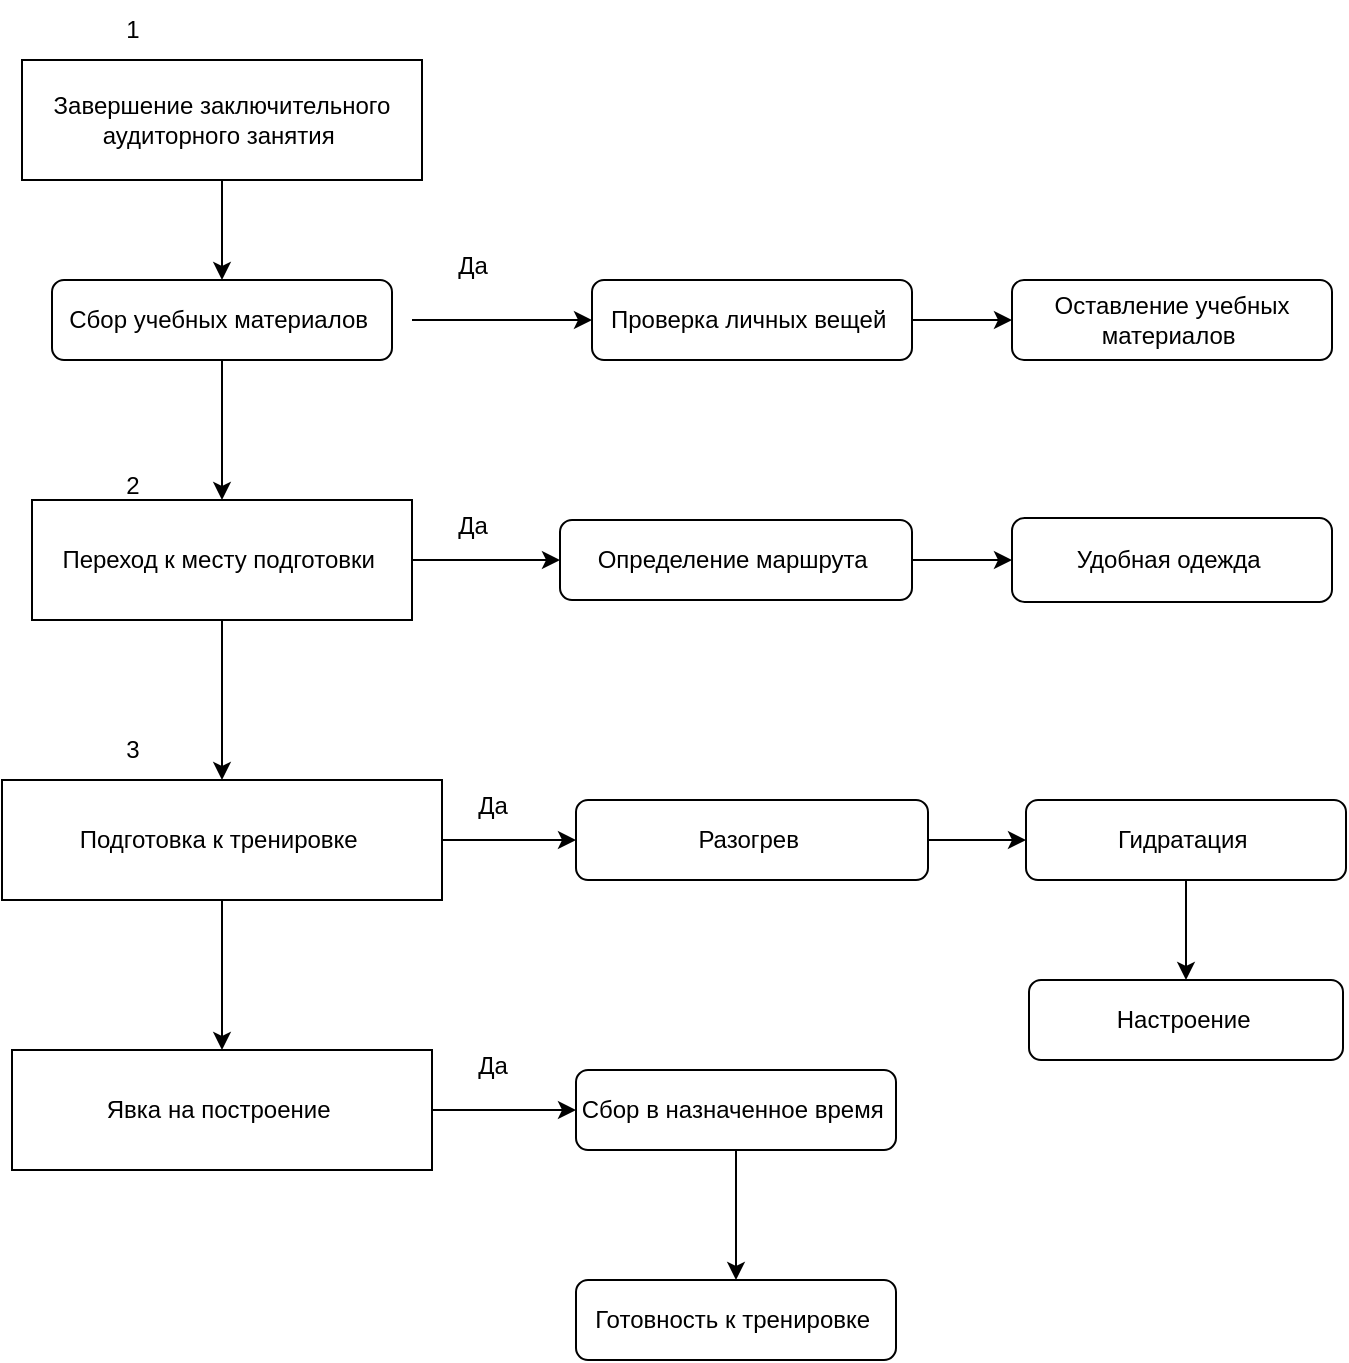 <mxfile version="24.8.6">
  <diagram name="Страница — 1" id="QxjTGqp76RS6byJApsvE">
    <mxGraphModel dx="1034" dy="454" grid="1" gridSize="10" guides="1" tooltips="1" connect="1" arrows="1" fold="1" page="1" pageScale="1" pageWidth="827" pageHeight="1169" math="0" shadow="0">
      <root>
        <mxCell id="0" />
        <mxCell id="1" parent="0" />
        <mxCell id="TFVStVDRe4bstlBgssHh-9" style="edgeStyle=orthogonalEdgeStyle;rounded=0;orthogonalLoop=1;jettySize=auto;html=1;entryX=0.5;entryY=0;entryDx=0;entryDy=0;" edge="1" parent="1" source="TFVStVDRe4bstlBgssHh-1" target="TFVStVDRe4bstlBgssHh-5">
          <mxGeometry relative="1" as="geometry" />
        </mxCell>
        <mxCell id="TFVStVDRe4bstlBgssHh-1" value="Завершение заключительного аудиторного занятия&amp;nbsp;" style="rounded=0;whiteSpace=wrap;html=1;" vertex="1" parent="1">
          <mxGeometry x="165" y="30" width="200" height="60" as="geometry" />
        </mxCell>
        <mxCell id="TFVStVDRe4bstlBgssHh-2" value="1" style="text;html=1;align=center;verticalAlign=middle;resizable=0;points=[];autosize=1;strokeColor=none;fillColor=none;" vertex="1" parent="1">
          <mxGeometry x="205" width="30" height="30" as="geometry" />
        </mxCell>
        <mxCell id="TFVStVDRe4bstlBgssHh-10" style="edgeStyle=orthogonalEdgeStyle;rounded=0;orthogonalLoop=1;jettySize=auto;html=1;" edge="1" parent="1">
          <mxGeometry relative="1" as="geometry">
            <mxPoint x="450" y="160" as="targetPoint" />
            <mxPoint x="360" y="160" as="sourcePoint" />
          </mxGeometry>
        </mxCell>
        <mxCell id="TFVStVDRe4bstlBgssHh-16" value="" style="edgeStyle=orthogonalEdgeStyle;rounded=0;orthogonalLoop=1;jettySize=auto;html=1;" edge="1" parent="1" source="TFVStVDRe4bstlBgssHh-5" target="TFVStVDRe4bstlBgssHh-15">
          <mxGeometry relative="1" as="geometry" />
        </mxCell>
        <mxCell id="TFVStVDRe4bstlBgssHh-5" value="Сбор учебных материалов&amp;nbsp;" style="rounded=1;whiteSpace=wrap;html=1;" vertex="1" parent="1">
          <mxGeometry x="180" y="140" width="170" height="40" as="geometry" />
        </mxCell>
        <mxCell id="TFVStVDRe4bstlBgssHh-14" value="" style="edgeStyle=orthogonalEdgeStyle;rounded=0;orthogonalLoop=1;jettySize=auto;html=1;" edge="1" parent="1" source="TFVStVDRe4bstlBgssHh-11" target="TFVStVDRe4bstlBgssHh-13">
          <mxGeometry relative="1" as="geometry" />
        </mxCell>
        <mxCell id="TFVStVDRe4bstlBgssHh-11" value="Проверка личных вещей&amp;nbsp;" style="rounded=1;whiteSpace=wrap;html=1;" vertex="1" parent="1">
          <mxGeometry x="450" y="140" width="160" height="40" as="geometry" />
        </mxCell>
        <mxCell id="TFVStVDRe4bstlBgssHh-12" value="Да" style="text;html=1;align=center;verticalAlign=middle;resizable=0;points=[];autosize=1;strokeColor=none;fillColor=none;" vertex="1" parent="1">
          <mxGeometry x="370" y="118" width="40" height="30" as="geometry" />
        </mxCell>
        <mxCell id="TFVStVDRe4bstlBgssHh-13" value="Оставление учебных материалов&amp;nbsp;" style="rounded=1;whiteSpace=wrap;html=1;" vertex="1" parent="1">
          <mxGeometry x="660" y="140" width="160" height="40" as="geometry" />
        </mxCell>
        <mxCell id="TFVStVDRe4bstlBgssHh-19" value="" style="edgeStyle=orthogonalEdgeStyle;rounded=0;orthogonalLoop=1;jettySize=auto;html=1;" edge="1" parent="1" source="TFVStVDRe4bstlBgssHh-15" target="TFVStVDRe4bstlBgssHh-18">
          <mxGeometry relative="1" as="geometry" />
        </mxCell>
        <mxCell id="TFVStVDRe4bstlBgssHh-24" value="" style="edgeStyle=orthogonalEdgeStyle;rounded=0;orthogonalLoop=1;jettySize=auto;html=1;" edge="1" parent="1" source="TFVStVDRe4bstlBgssHh-15" target="TFVStVDRe4bstlBgssHh-23">
          <mxGeometry relative="1" as="geometry" />
        </mxCell>
        <mxCell id="TFVStVDRe4bstlBgssHh-15" value="Переход к месту подготовки&amp;nbsp;" style="rounded=0;whiteSpace=wrap;html=1;" vertex="1" parent="1">
          <mxGeometry x="170" y="250" width="190" height="60" as="geometry" />
        </mxCell>
        <mxCell id="TFVStVDRe4bstlBgssHh-17" value="2" style="text;html=1;align=center;verticalAlign=middle;resizable=0;points=[];autosize=1;strokeColor=none;fillColor=none;" vertex="1" parent="1">
          <mxGeometry x="205" y="228" width="30" height="30" as="geometry" />
        </mxCell>
        <mxCell id="TFVStVDRe4bstlBgssHh-21" value="" style="edgeStyle=orthogonalEdgeStyle;rounded=0;orthogonalLoop=1;jettySize=auto;html=1;" edge="1" parent="1" source="TFVStVDRe4bstlBgssHh-18" target="TFVStVDRe4bstlBgssHh-20">
          <mxGeometry relative="1" as="geometry" />
        </mxCell>
        <mxCell id="TFVStVDRe4bstlBgssHh-18" value="Определение маршрута&amp;nbsp;" style="rounded=1;whiteSpace=wrap;html=1;" vertex="1" parent="1">
          <mxGeometry x="434" y="260" width="176" height="40" as="geometry" />
        </mxCell>
        <mxCell id="TFVStVDRe4bstlBgssHh-20" value="Удобная одежда&amp;nbsp;" style="rounded=1;whiteSpace=wrap;html=1;" vertex="1" parent="1">
          <mxGeometry x="660" y="259" width="160" height="42" as="geometry" />
        </mxCell>
        <mxCell id="TFVStVDRe4bstlBgssHh-22" value="Да" style="text;html=1;align=center;verticalAlign=middle;resizable=0;points=[];autosize=1;strokeColor=none;fillColor=none;" vertex="1" parent="1">
          <mxGeometry x="370" y="248" width="40" height="30" as="geometry" />
        </mxCell>
        <mxCell id="TFVStVDRe4bstlBgssHh-27" value="" style="edgeStyle=orthogonalEdgeStyle;rounded=0;orthogonalLoop=1;jettySize=auto;html=1;" edge="1" parent="1" source="TFVStVDRe4bstlBgssHh-23" target="TFVStVDRe4bstlBgssHh-26">
          <mxGeometry relative="1" as="geometry" />
        </mxCell>
        <mxCell id="TFVStVDRe4bstlBgssHh-33" value="" style="edgeStyle=orthogonalEdgeStyle;rounded=0;orthogonalLoop=1;jettySize=auto;html=1;" edge="1" parent="1" source="TFVStVDRe4bstlBgssHh-23" target="TFVStVDRe4bstlBgssHh-32">
          <mxGeometry relative="1" as="geometry" />
        </mxCell>
        <mxCell id="TFVStVDRe4bstlBgssHh-23" value="Подготовка к тренировке&amp;nbsp;" style="rounded=0;whiteSpace=wrap;html=1;" vertex="1" parent="1">
          <mxGeometry x="155" y="390" width="220" height="60" as="geometry" />
        </mxCell>
        <mxCell id="TFVStVDRe4bstlBgssHh-25" value="3" style="text;html=1;align=center;verticalAlign=middle;resizable=0;points=[];autosize=1;strokeColor=none;fillColor=none;" vertex="1" parent="1">
          <mxGeometry x="205" y="360" width="30" height="30" as="geometry" />
        </mxCell>
        <mxCell id="TFVStVDRe4bstlBgssHh-29" value="" style="edgeStyle=orthogonalEdgeStyle;rounded=0;orthogonalLoop=1;jettySize=auto;html=1;" edge="1" parent="1" source="TFVStVDRe4bstlBgssHh-26" target="TFVStVDRe4bstlBgssHh-28">
          <mxGeometry relative="1" as="geometry" />
        </mxCell>
        <mxCell id="TFVStVDRe4bstlBgssHh-26" value="Разогрев&amp;nbsp;" style="rounded=1;whiteSpace=wrap;html=1;" vertex="1" parent="1">
          <mxGeometry x="442" y="400" width="176" height="40" as="geometry" />
        </mxCell>
        <mxCell id="TFVStVDRe4bstlBgssHh-31" value="" style="edgeStyle=orthogonalEdgeStyle;rounded=0;orthogonalLoop=1;jettySize=auto;html=1;" edge="1" parent="1" source="TFVStVDRe4bstlBgssHh-28" target="TFVStVDRe4bstlBgssHh-30">
          <mxGeometry relative="1" as="geometry" />
        </mxCell>
        <mxCell id="TFVStVDRe4bstlBgssHh-28" value="Гидратация&amp;nbsp;" style="rounded=1;whiteSpace=wrap;html=1;" vertex="1" parent="1">
          <mxGeometry x="667" y="400" width="160" height="40" as="geometry" />
        </mxCell>
        <mxCell id="TFVStVDRe4bstlBgssHh-30" value="Настроение&amp;nbsp;" style="rounded=1;whiteSpace=wrap;html=1;" vertex="1" parent="1">
          <mxGeometry x="668.5" y="490" width="157" height="40" as="geometry" />
        </mxCell>
        <mxCell id="TFVStVDRe4bstlBgssHh-36" value="" style="edgeStyle=orthogonalEdgeStyle;rounded=0;orthogonalLoop=1;jettySize=auto;html=1;" edge="1" parent="1" source="TFVStVDRe4bstlBgssHh-32" target="TFVStVDRe4bstlBgssHh-35">
          <mxGeometry relative="1" as="geometry" />
        </mxCell>
        <mxCell id="TFVStVDRe4bstlBgssHh-32" value="Явка на построение&amp;nbsp;" style="rounded=0;whiteSpace=wrap;html=1;" vertex="1" parent="1">
          <mxGeometry x="160" y="525" width="210" height="60" as="geometry" />
        </mxCell>
        <mxCell id="TFVStVDRe4bstlBgssHh-34" value="Да" style="text;html=1;align=center;verticalAlign=middle;resizable=0;points=[];autosize=1;strokeColor=none;fillColor=none;" vertex="1" parent="1">
          <mxGeometry x="380" y="388" width="40" height="30" as="geometry" />
        </mxCell>
        <mxCell id="TFVStVDRe4bstlBgssHh-39" value="" style="edgeStyle=orthogonalEdgeStyle;rounded=0;orthogonalLoop=1;jettySize=auto;html=1;" edge="1" parent="1" source="TFVStVDRe4bstlBgssHh-35" target="TFVStVDRe4bstlBgssHh-38">
          <mxGeometry relative="1" as="geometry" />
        </mxCell>
        <mxCell id="TFVStVDRe4bstlBgssHh-35" value="Сбор в назначенное время&amp;nbsp;" style="rounded=1;whiteSpace=wrap;html=1;" vertex="1" parent="1">
          <mxGeometry x="442" y="535" width="160" height="40" as="geometry" />
        </mxCell>
        <mxCell id="TFVStVDRe4bstlBgssHh-37" value="Да" style="text;html=1;align=center;verticalAlign=middle;resizable=0;points=[];autosize=1;strokeColor=none;fillColor=none;" vertex="1" parent="1">
          <mxGeometry x="380" y="518" width="40" height="30" as="geometry" />
        </mxCell>
        <mxCell id="TFVStVDRe4bstlBgssHh-38" value="Готовность к тренировке&amp;nbsp;" style="rounded=1;whiteSpace=wrap;html=1;" vertex="1" parent="1">
          <mxGeometry x="442" y="640" width="160" height="40" as="geometry" />
        </mxCell>
      </root>
    </mxGraphModel>
  </diagram>
</mxfile>
